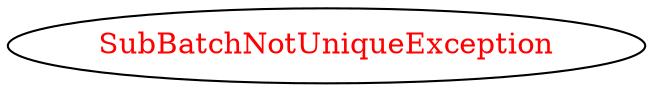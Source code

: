 digraph dependencyGraph {
 concentrate=true;
 ranksep="2.0";
 rankdir="LR"; 
 splines="ortho";
"SubBatchNotUniqueException" [fontcolor="red"];
}